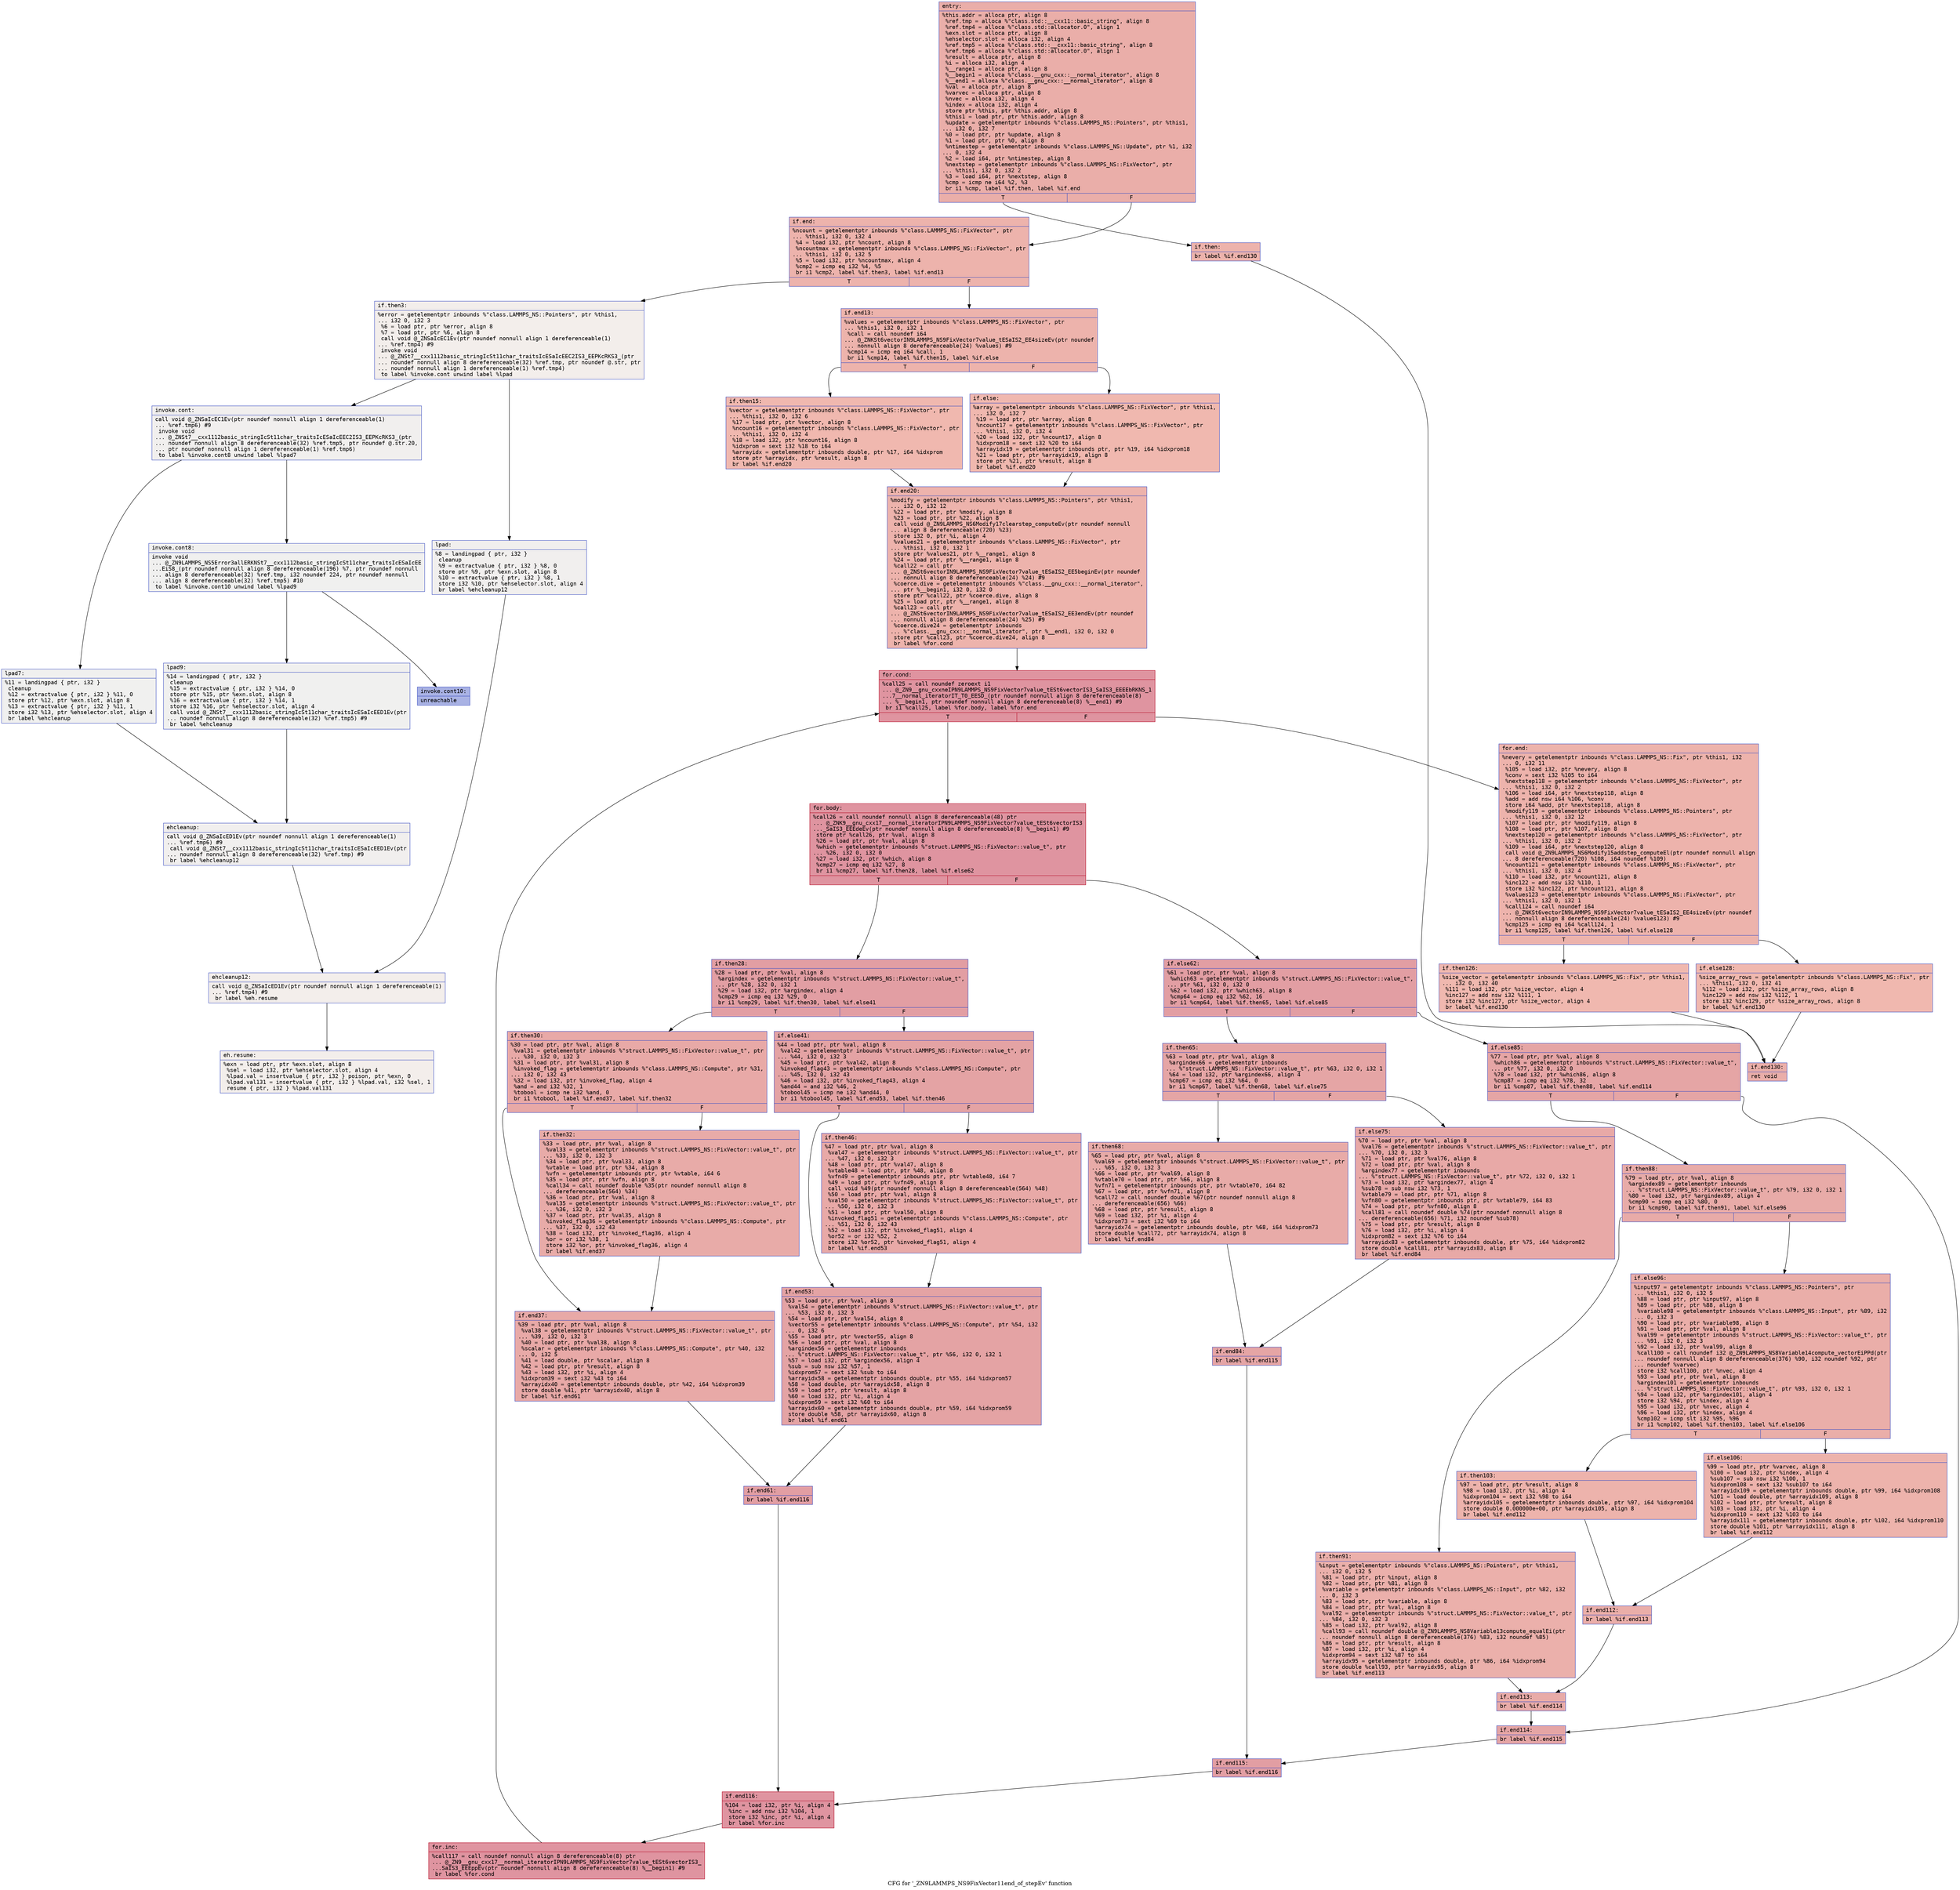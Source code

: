 digraph "CFG for '_ZN9LAMMPS_NS9FixVector11end_of_stepEv' function" {
	label="CFG for '_ZN9LAMMPS_NS9FixVector11end_of_stepEv' function";

	Node0x563495720940 [shape=record,color="#3d50c3ff", style=filled, fillcolor="#d0473d70" fontname="Courier",label="{entry:\l|  %this.addr = alloca ptr, align 8\l  %ref.tmp = alloca %\"class.std::__cxx11::basic_string\", align 8\l  %ref.tmp4 = alloca %\"class.std::allocator.0\", align 1\l  %exn.slot = alloca ptr, align 8\l  %ehselector.slot = alloca i32, align 4\l  %ref.tmp5 = alloca %\"class.std::__cxx11::basic_string\", align 8\l  %ref.tmp6 = alloca %\"class.std::allocator.0\", align 1\l  %result = alloca ptr, align 8\l  %i = alloca i32, align 4\l  %__range1 = alloca ptr, align 8\l  %__begin1 = alloca %\"class.__gnu_cxx::__normal_iterator\", align 8\l  %__end1 = alloca %\"class.__gnu_cxx::__normal_iterator\", align 8\l  %val = alloca ptr, align 8\l  %varvec = alloca ptr, align 8\l  %nvec = alloca i32, align 4\l  %index = alloca i32, align 4\l  store ptr %this, ptr %this.addr, align 8\l  %this1 = load ptr, ptr %this.addr, align 8\l  %update = getelementptr inbounds %\"class.LAMMPS_NS::Pointers\", ptr %this1,\l... i32 0, i32 7\l  %0 = load ptr, ptr %update, align 8\l  %1 = load ptr, ptr %0, align 8\l  %ntimestep = getelementptr inbounds %\"class.LAMMPS_NS::Update\", ptr %1, i32\l... 0, i32 4\l  %2 = load i64, ptr %ntimestep, align 8\l  %nextstep = getelementptr inbounds %\"class.LAMMPS_NS::FixVector\", ptr\l... %this1, i32 0, i32 2\l  %3 = load i64, ptr %nextstep, align 8\l  %cmp = icmp ne i64 %2, %3\l  br i1 %cmp, label %if.then, label %if.end\l|{<s0>T|<s1>F}}"];
	Node0x563495720940:s0 -> Node0x563495721b60[tooltip="entry -> if.then\nProbability 50.00%" ];
	Node0x563495720940:s1 -> Node0x563495721bd0[tooltip="entry -> if.end\nProbability 50.00%" ];
	Node0x563495721b60 [shape=record,color="#3d50c3ff", style=filled, fillcolor="#d6524470" fontname="Courier",label="{if.then:\l|  br label %if.end130\l}"];
	Node0x563495721b60 -> Node0x5634957210a0[tooltip="if.then -> if.end130\nProbability 100.00%" ];
	Node0x563495721bd0 [shape=record,color="#3d50c3ff", style=filled, fillcolor="#d6524470" fontname="Courier",label="{if.end:\l|  %ncount = getelementptr inbounds %\"class.LAMMPS_NS::FixVector\", ptr\l... %this1, i32 0, i32 4\l  %4 = load i32, ptr %ncount, align 8\l  %ncountmax = getelementptr inbounds %\"class.LAMMPS_NS::FixVector\", ptr\l... %this1, i32 0, i32 5\l  %5 = load i32, ptr %ncountmax, align 4\l  %cmp2 = icmp eq i32 %4, %5\l  br i1 %cmp2, label %if.then3, label %if.end13\l|{<s0>T|<s1>F}}"];
	Node0x563495721bd0:s0 -> Node0x5634957222e0[tooltip="if.end -> if.then3\nProbability 0.00%" ];
	Node0x563495721bd0:s1 -> Node0x563495722360[tooltip="if.end -> if.end13\nProbability 100.00%" ];
	Node0x5634957222e0 [shape=record,color="#3d50c3ff", style=filled, fillcolor="#e5d8d170" fontname="Courier",label="{if.then3:\l|  %error = getelementptr inbounds %\"class.LAMMPS_NS::Pointers\", ptr %this1,\l... i32 0, i32 3\l  %6 = load ptr, ptr %error, align 8\l  %7 = load ptr, ptr %6, align 8\l  call void @_ZNSaIcEC1Ev(ptr noundef nonnull align 1 dereferenceable(1)\l... %ref.tmp4) #9\l  invoke void\l... @_ZNSt7__cxx1112basic_stringIcSt11char_traitsIcESaIcEEC2IS3_EEPKcRKS3_(ptr\l... noundef nonnull align 8 dereferenceable(32) %ref.tmp, ptr noundef @.str, ptr\l... noundef nonnull align 1 dereferenceable(1) %ref.tmp4)\l          to label %invoke.cont unwind label %lpad\l}"];
	Node0x5634957222e0 -> Node0x5634957227f0[tooltip="if.then3 -> invoke.cont\nProbability 50.00%" ];
	Node0x5634957222e0 -> Node0x563495722870[tooltip="if.then3 -> lpad\nProbability 50.00%" ];
	Node0x5634957227f0 [shape=record,color="#3d50c3ff", style=filled, fillcolor="#e0dbd870" fontname="Courier",label="{invoke.cont:\l|  call void @_ZNSaIcEC1Ev(ptr noundef nonnull align 1 dereferenceable(1)\l... %ref.tmp6) #9\l  invoke void\l... @_ZNSt7__cxx1112basic_stringIcSt11char_traitsIcESaIcEEC2IS3_EEPKcRKS3_(ptr\l... noundef nonnull align 8 dereferenceable(32) %ref.tmp5, ptr noundef @.str.20,\l... ptr noundef nonnull align 1 dereferenceable(1) %ref.tmp6)\l          to label %invoke.cont8 unwind label %lpad7\l}"];
	Node0x5634957227f0 -> Node0x563495722b90[tooltip="invoke.cont -> invoke.cont8\nProbability 50.00%" ];
	Node0x5634957227f0 -> Node0x563495722be0[tooltip="invoke.cont -> lpad7\nProbability 50.00%" ];
	Node0x563495722b90 [shape=record,color="#3d50c3ff", style=filled, fillcolor="#dedcdb70" fontname="Courier",label="{invoke.cont8:\l|  invoke void\l... @_ZN9LAMMPS_NS5Error3allERKNSt7__cxx1112basic_stringIcSt11char_traitsIcESaIcEE\l...EiS8_(ptr noundef nonnull align 8 dereferenceable(196) %7, ptr noundef nonnull\l... align 8 dereferenceable(32) %ref.tmp, i32 noundef 224, ptr noundef nonnull\l... align 8 dereferenceable(32) %ref.tmp5) #10\l          to label %invoke.cont10 unwind label %lpad9\l}"];
	Node0x563495722b90 -> Node0x563495722b40[tooltip="invoke.cont8 -> invoke.cont10\nProbability 0.00%" ];
	Node0x563495722b90 -> Node0x563495722e40[tooltip="invoke.cont8 -> lpad9\nProbability 100.00%" ];
	Node0x563495722b40 [shape=record,color="#3d50c3ff", style=filled, fillcolor="#3d50c370" fontname="Courier",label="{invoke.cont10:\l|  unreachable\l}"];
	Node0x563495722870 [shape=record,color="#3d50c3ff", style=filled, fillcolor="#e0dbd870" fontname="Courier",label="{lpad:\l|  %8 = landingpad \{ ptr, i32 \}\l          cleanup\l  %9 = extractvalue \{ ptr, i32 \} %8, 0\l  store ptr %9, ptr %exn.slot, align 8\l  %10 = extractvalue \{ ptr, i32 \} %8, 1\l  store i32 %10, ptr %ehselector.slot, align 4\l  br label %ehcleanup12\l}"];
	Node0x563495722870 -> Node0x5634957233a0[tooltip="lpad -> ehcleanup12\nProbability 100.00%" ];
	Node0x563495722be0 [shape=record,color="#3d50c3ff", style=filled, fillcolor="#dedcdb70" fontname="Courier",label="{lpad7:\l|  %11 = landingpad \{ ptr, i32 \}\l          cleanup\l  %12 = extractvalue \{ ptr, i32 \} %11, 0\l  store ptr %12, ptr %exn.slot, align 8\l  %13 = extractvalue \{ ptr, i32 \} %11, 1\l  store i32 %13, ptr %ehselector.slot, align 4\l  br label %ehcleanup\l}"];
	Node0x563495722be0 -> Node0x5634957236f0[tooltip="lpad7 -> ehcleanup\nProbability 100.00%" ];
	Node0x563495722e40 [shape=record,color="#3d50c3ff", style=filled, fillcolor="#dedcdb70" fontname="Courier",label="{lpad9:\l|  %14 = landingpad \{ ptr, i32 \}\l          cleanup\l  %15 = extractvalue \{ ptr, i32 \} %14, 0\l  store ptr %15, ptr %exn.slot, align 8\l  %16 = extractvalue \{ ptr, i32 \} %14, 1\l  store i32 %16, ptr %ehselector.slot, align 4\l  call void @_ZNSt7__cxx1112basic_stringIcSt11char_traitsIcESaIcEED1Ev(ptr\l... noundef nonnull align 8 dereferenceable(32) %ref.tmp5) #9\l  br label %ehcleanup\l}"];
	Node0x563495722e40 -> Node0x5634957236f0[tooltip="lpad9 -> ehcleanup\nProbability 100.00%" ];
	Node0x5634957236f0 [shape=record,color="#3d50c3ff", style=filled, fillcolor="#e0dbd870" fontname="Courier",label="{ehcleanup:\l|  call void @_ZNSaIcED1Ev(ptr noundef nonnull align 1 dereferenceable(1)\l... %ref.tmp6) #9\l  call void @_ZNSt7__cxx1112basic_stringIcSt11char_traitsIcESaIcEED1Ev(ptr\l... noundef nonnull align 8 dereferenceable(32) %ref.tmp) #9\l  br label %ehcleanup12\l}"];
	Node0x5634957236f0 -> Node0x5634957233a0[tooltip="ehcleanup -> ehcleanup12\nProbability 100.00%" ];
	Node0x5634957233a0 [shape=record,color="#3d50c3ff", style=filled, fillcolor="#e5d8d170" fontname="Courier",label="{ehcleanup12:\l|  call void @_ZNSaIcED1Ev(ptr noundef nonnull align 1 dereferenceable(1)\l... %ref.tmp4) #9\l  br label %eh.resume\l}"];
	Node0x5634957233a0 -> Node0x563495723fa0[tooltip="ehcleanup12 -> eh.resume\nProbability 100.00%" ];
	Node0x563495722360 [shape=record,color="#3d50c3ff", style=filled, fillcolor="#d6524470" fontname="Courier",label="{if.end13:\l|  %values = getelementptr inbounds %\"class.LAMMPS_NS::FixVector\", ptr\l... %this1, i32 0, i32 1\l  %call = call noundef i64\l... @_ZNKSt6vectorIN9LAMMPS_NS9FixVector7value_tESaIS2_EE4sizeEv(ptr noundef\l... nonnull align 8 dereferenceable(24) %values) #9\l  %cmp14 = icmp eq i64 %call, 1\l  br i1 %cmp14, label %if.then15, label %if.else\l|{<s0>T|<s1>F}}"];
	Node0x563495722360:s0 -> Node0x563495724120[tooltip="if.end13 -> if.then15\nProbability 50.00%" ];
	Node0x563495722360:s1 -> Node0x563495724380[tooltip="if.end13 -> if.else\nProbability 50.00%" ];
	Node0x563495724120 [shape=record,color="#3d50c3ff", style=filled, fillcolor="#dc5d4a70" fontname="Courier",label="{if.then15:\l|  %vector = getelementptr inbounds %\"class.LAMMPS_NS::FixVector\", ptr\l... %this1, i32 0, i32 6\l  %17 = load ptr, ptr %vector, align 8\l  %ncount16 = getelementptr inbounds %\"class.LAMMPS_NS::FixVector\", ptr\l... %this1, i32 0, i32 4\l  %18 = load i32, ptr %ncount16, align 8\l  %idxprom = sext i32 %18 to i64\l  %arrayidx = getelementptr inbounds double, ptr %17, i64 %idxprom\l  store ptr %arrayidx, ptr %result, align 8\l  br label %if.end20\l}"];
	Node0x563495724120 -> Node0x563495724f90[tooltip="if.then15 -> if.end20\nProbability 100.00%" ];
	Node0x563495724380 [shape=record,color="#3d50c3ff", style=filled, fillcolor="#dc5d4a70" fontname="Courier",label="{if.else:\l|  %array = getelementptr inbounds %\"class.LAMMPS_NS::FixVector\", ptr %this1,\l... i32 0, i32 7\l  %19 = load ptr, ptr %array, align 8\l  %ncount17 = getelementptr inbounds %\"class.LAMMPS_NS::FixVector\", ptr\l... %this1, i32 0, i32 4\l  %20 = load i32, ptr %ncount17, align 8\l  %idxprom18 = sext i32 %20 to i64\l  %arrayidx19 = getelementptr inbounds ptr, ptr %19, i64 %idxprom18\l  %21 = load ptr, ptr %arrayidx19, align 8\l  store ptr %21, ptr %result, align 8\l  br label %if.end20\l}"];
	Node0x563495724380 -> Node0x563495724f90[tooltip="if.else -> if.end20\nProbability 100.00%" ];
	Node0x563495724f90 [shape=record,color="#3d50c3ff", style=filled, fillcolor="#d6524470" fontname="Courier",label="{if.end20:\l|  %modify = getelementptr inbounds %\"class.LAMMPS_NS::Pointers\", ptr %this1,\l... i32 0, i32 12\l  %22 = load ptr, ptr %modify, align 8\l  %23 = load ptr, ptr %22, align 8\l  call void @_ZN9LAMMPS_NS6Modify17clearstep_computeEv(ptr noundef nonnull\l... align 8 dereferenceable(720) %23)\l  store i32 0, ptr %i, align 4\l  %values21 = getelementptr inbounds %\"class.LAMMPS_NS::FixVector\", ptr\l... %this1, i32 0, i32 1\l  store ptr %values21, ptr %__range1, align 8\l  %24 = load ptr, ptr %__range1, align 8\l  %call22 = call ptr\l... @_ZNSt6vectorIN9LAMMPS_NS9FixVector7value_tESaIS2_EE5beginEv(ptr noundef\l... nonnull align 8 dereferenceable(24) %24) #9\l  %coerce.dive = getelementptr inbounds %\"class.__gnu_cxx::__normal_iterator\",\l... ptr %__begin1, i32 0, i32 0\l  store ptr %call22, ptr %coerce.dive, align 8\l  %25 = load ptr, ptr %__range1, align 8\l  %call23 = call ptr\l... @_ZNSt6vectorIN9LAMMPS_NS9FixVector7value_tESaIS2_EE3endEv(ptr noundef\l... nonnull align 8 dereferenceable(24) %25) #9\l  %coerce.dive24 = getelementptr inbounds\l... %\"class.__gnu_cxx::__normal_iterator\", ptr %__end1, i32 0, i32 0\l  store ptr %call23, ptr %coerce.dive24, align 8\l  br label %for.cond\l}"];
	Node0x563495724f90 -> Node0x563495725cf0[tooltip="if.end20 -> for.cond\nProbability 100.00%" ];
	Node0x563495725cf0 [shape=record,color="#b70d28ff", style=filled, fillcolor="#b70d2870" fontname="Courier",label="{for.cond:\l|  %call25 = call noundef zeroext i1\l... @_ZN9__gnu_cxxneIPN9LAMMPS_NS9FixVector7value_tESt6vectorIS3_SaIS3_EEEEbRKNS_1\l...7__normal_iteratorIT_T0_EESD_(ptr noundef nonnull align 8 dereferenceable(8)\l... %__begin1, ptr noundef nonnull align 8 dereferenceable(8) %__end1) #9\l  br i1 %call25, label %for.body, label %for.end\l|{<s0>T|<s1>F}}"];
	Node0x563495725cf0:s0 -> Node0x563495726630[tooltip="for.cond -> for.body\nProbability 96.88%" ];
	Node0x563495725cf0:s1 -> Node0x5634957266b0[tooltip="for.cond -> for.end\nProbability 3.12%" ];
	Node0x563495726630 [shape=record,color="#b70d28ff", style=filled, fillcolor="#b70d2870" fontname="Courier",label="{for.body:\l|  %call26 = call noundef nonnull align 8 dereferenceable(48) ptr\l... @_ZNK9__gnu_cxx17__normal_iteratorIPN9LAMMPS_NS9FixVector7value_tESt6vectorIS3\l..._SaIS3_EEEdeEv(ptr noundef nonnull align 8 dereferenceable(8) %__begin1) #9\l  store ptr %call26, ptr %val, align 8\l  %26 = load ptr, ptr %val, align 8\l  %which = getelementptr inbounds %\"struct.LAMMPS_NS::FixVector::value_t\", ptr\l... %26, i32 0, i32 0\l  %27 = load i32, ptr %which, align 8\l  %cmp27 = icmp eq i32 %27, 8\l  br i1 %cmp27, label %if.then28, label %if.else62\l|{<s0>T|<s1>F}}"];
	Node0x563495726630:s0 -> Node0x563495726bf0[tooltip="for.body -> if.then28\nProbability 50.00%" ];
	Node0x563495726630:s1 -> Node0x563495726c70[tooltip="for.body -> if.else62\nProbability 50.00%" ];
	Node0x563495726bf0 [shape=record,color="#3d50c3ff", style=filled, fillcolor="#be242e70" fontname="Courier",label="{if.then28:\l|  %28 = load ptr, ptr %val, align 8\l  %argindex = getelementptr inbounds %\"struct.LAMMPS_NS::FixVector::value_t\",\l... ptr %28, i32 0, i32 1\l  %29 = load i32, ptr %argindex, align 4\l  %cmp29 = icmp eq i32 %29, 0\l  br i1 %cmp29, label %if.then30, label %if.else41\l|{<s0>T|<s1>F}}"];
	Node0x563495726bf0:s0 -> Node0x5634957270a0[tooltip="if.then28 -> if.then30\nProbability 37.50%" ];
	Node0x563495726bf0:s1 -> Node0x563495727120[tooltip="if.then28 -> if.else41\nProbability 62.50%" ];
	Node0x5634957270a0 [shape=record,color="#3d50c3ff", style=filled, fillcolor="#ca3b3770" fontname="Courier",label="{if.then30:\l|  %30 = load ptr, ptr %val, align 8\l  %val31 = getelementptr inbounds %\"struct.LAMMPS_NS::FixVector::value_t\", ptr\l... %30, i32 0, i32 3\l  %31 = load ptr, ptr %val31, align 8\l  %invoked_flag = getelementptr inbounds %\"class.LAMMPS_NS::Compute\", ptr %31,\l... i32 0, i32 43\l  %32 = load i32, ptr %invoked_flag, align 4\l  %and = and i32 %32, 1\l  %tobool = icmp ne i32 %and, 0\l  br i1 %tobool, label %if.end37, label %if.then32\l|{<s0>T|<s1>F}}"];
	Node0x5634957270a0:s0 -> Node0x563495727790[tooltip="if.then30 -> if.end37\nProbability 50.00%" ];
	Node0x5634957270a0:s1 -> Node0x563495727810[tooltip="if.then30 -> if.then32\nProbability 50.00%" ];
	Node0x563495727810 [shape=record,color="#3d50c3ff", style=filled, fillcolor="#cc403a70" fontname="Courier",label="{if.then32:\l|  %33 = load ptr, ptr %val, align 8\l  %val33 = getelementptr inbounds %\"struct.LAMMPS_NS::FixVector::value_t\", ptr\l... %33, i32 0, i32 3\l  %34 = load ptr, ptr %val33, align 8\l  %vtable = load ptr, ptr %34, align 8\l  %vfn = getelementptr inbounds ptr, ptr %vtable, i64 6\l  %35 = load ptr, ptr %vfn, align 8\l  %call34 = call noundef double %35(ptr noundef nonnull align 8\l... dereferenceable(564) %34)\l  %36 = load ptr, ptr %val, align 8\l  %val35 = getelementptr inbounds %\"struct.LAMMPS_NS::FixVector::value_t\", ptr\l... %36, i32 0, i32 3\l  %37 = load ptr, ptr %val35, align 8\l  %invoked_flag36 = getelementptr inbounds %\"class.LAMMPS_NS::Compute\", ptr\l... %37, i32 0, i32 43\l  %38 = load i32, ptr %invoked_flag36, align 4\l  %or = or i32 %38, 1\l  store i32 %or, ptr %invoked_flag36, align 4\l  br label %if.end37\l}"];
	Node0x563495727810 -> Node0x563495727790[tooltip="if.then32 -> if.end37\nProbability 100.00%" ];
	Node0x563495727790 [shape=record,color="#3d50c3ff", style=filled, fillcolor="#ca3b3770" fontname="Courier",label="{if.end37:\l|  %39 = load ptr, ptr %val, align 8\l  %val38 = getelementptr inbounds %\"struct.LAMMPS_NS::FixVector::value_t\", ptr\l... %39, i32 0, i32 3\l  %40 = load ptr, ptr %val38, align 8\l  %scalar = getelementptr inbounds %\"class.LAMMPS_NS::Compute\", ptr %40, i32\l... 0, i32 5\l  %41 = load double, ptr %scalar, align 8\l  %42 = load ptr, ptr %result, align 8\l  %43 = load i32, ptr %i, align 4\l  %idxprom39 = sext i32 %43 to i64\l  %arrayidx40 = getelementptr inbounds double, ptr %42, i64 %idxprom39\l  store double %41, ptr %arrayidx40, align 8\l  br label %if.end61\l}"];
	Node0x563495727790 -> Node0x563495728920[tooltip="if.end37 -> if.end61\nProbability 100.00%" ];
	Node0x563495727120 [shape=record,color="#3d50c3ff", style=filled, fillcolor="#c32e3170" fontname="Courier",label="{if.else41:\l|  %44 = load ptr, ptr %val, align 8\l  %val42 = getelementptr inbounds %\"struct.LAMMPS_NS::FixVector::value_t\", ptr\l... %44, i32 0, i32 3\l  %45 = load ptr, ptr %val42, align 8\l  %invoked_flag43 = getelementptr inbounds %\"class.LAMMPS_NS::Compute\", ptr\l... %45, i32 0, i32 43\l  %46 = load i32, ptr %invoked_flag43, align 4\l  %and44 = and i32 %46, 2\l  %tobool45 = icmp ne i32 %and44, 0\l  br i1 %tobool45, label %if.end53, label %if.then46\l|{<s0>T|<s1>F}}"];
	Node0x563495727120:s0 -> Node0x563495728ed0[tooltip="if.else41 -> if.end53\nProbability 50.00%" ];
	Node0x563495727120:s1 -> Node0x563495724800[tooltip="if.else41 -> if.then46\nProbability 50.00%" ];
	Node0x563495724800 [shape=record,color="#3d50c3ff", style=filled, fillcolor="#ca3b3770" fontname="Courier",label="{if.then46:\l|  %47 = load ptr, ptr %val, align 8\l  %val47 = getelementptr inbounds %\"struct.LAMMPS_NS::FixVector::value_t\", ptr\l... %47, i32 0, i32 3\l  %48 = load ptr, ptr %val47, align 8\l  %vtable48 = load ptr, ptr %48, align 8\l  %vfn49 = getelementptr inbounds ptr, ptr %vtable48, i64 7\l  %49 = load ptr, ptr %vfn49, align 8\l  call void %49(ptr noundef nonnull align 8 dereferenceable(564) %48)\l  %50 = load ptr, ptr %val, align 8\l  %val50 = getelementptr inbounds %\"struct.LAMMPS_NS::FixVector::value_t\", ptr\l... %50, i32 0, i32 3\l  %51 = load ptr, ptr %val50, align 8\l  %invoked_flag51 = getelementptr inbounds %\"class.LAMMPS_NS::Compute\", ptr\l... %51, i32 0, i32 43\l  %52 = load i32, ptr %invoked_flag51, align 4\l  %or52 = or i32 %52, 2\l  store i32 %or52, ptr %invoked_flag51, align 4\l  br label %if.end53\l}"];
	Node0x563495724800 -> Node0x563495728ed0[tooltip="if.then46 -> if.end53\nProbability 100.00%" ];
	Node0x563495728ed0 [shape=record,color="#3d50c3ff", style=filled, fillcolor="#c32e3170" fontname="Courier",label="{if.end53:\l|  %53 = load ptr, ptr %val, align 8\l  %val54 = getelementptr inbounds %\"struct.LAMMPS_NS::FixVector::value_t\", ptr\l... %53, i32 0, i32 3\l  %54 = load ptr, ptr %val54, align 8\l  %vector55 = getelementptr inbounds %\"class.LAMMPS_NS::Compute\", ptr %54, i32\l... 0, i32 6\l  %55 = load ptr, ptr %vector55, align 8\l  %56 = load ptr, ptr %val, align 8\l  %argindex56 = getelementptr inbounds\l... %\"struct.LAMMPS_NS::FixVector::value_t\", ptr %56, i32 0, i32 1\l  %57 = load i32, ptr %argindex56, align 4\l  %sub = sub nsw i32 %57, 1\l  %idxprom57 = sext i32 %sub to i64\l  %arrayidx58 = getelementptr inbounds double, ptr %55, i64 %idxprom57\l  %58 = load double, ptr %arrayidx58, align 8\l  %59 = load ptr, ptr %result, align 8\l  %60 = load i32, ptr %i, align 4\l  %idxprom59 = sext i32 %60 to i64\l  %arrayidx60 = getelementptr inbounds double, ptr %59, i64 %idxprom59\l  store double %58, ptr %arrayidx60, align 8\l  br label %if.end61\l}"];
	Node0x563495728ed0 -> Node0x563495728920[tooltip="if.end53 -> if.end61\nProbability 100.00%" ];
	Node0x563495728920 [shape=record,color="#3d50c3ff", style=filled, fillcolor="#be242e70" fontname="Courier",label="{if.end61:\l|  br label %if.end116\l}"];
	Node0x563495728920 -> Node0x56349572b450[tooltip="if.end61 -> if.end116\nProbability 100.00%" ];
	Node0x563495726c70 [shape=record,color="#3d50c3ff", style=filled, fillcolor="#be242e70" fontname="Courier",label="{if.else62:\l|  %61 = load ptr, ptr %val, align 8\l  %which63 = getelementptr inbounds %\"struct.LAMMPS_NS::FixVector::value_t\",\l... ptr %61, i32 0, i32 0\l  %62 = load i32, ptr %which63, align 8\l  %cmp64 = icmp eq i32 %62, 16\l  br i1 %cmp64, label %if.then65, label %if.else85\l|{<s0>T|<s1>F}}"];
	Node0x563495726c70:s0 -> Node0x56349572b7d0[tooltip="if.else62 -> if.then65\nProbability 50.00%" ];
	Node0x563495726c70:s1 -> Node0x56349572b850[tooltip="if.else62 -> if.else85\nProbability 50.00%" ];
	Node0x56349572b7d0 [shape=record,color="#3d50c3ff", style=filled, fillcolor="#c5333470" fontname="Courier",label="{if.then65:\l|  %63 = load ptr, ptr %val, align 8\l  %argindex66 = getelementptr inbounds\l... %\"struct.LAMMPS_NS::FixVector::value_t\", ptr %63, i32 0, i32 1\l  %64 = load i32, ptr %argindex66, align 4\l  %cmp67 = icmp eq i32 %64, 0\l  br i1 %cmp67, label %if.then68, label %if.else75\l|{<s0>T|<s1>F}}"];
	Node0x56349572b7d0:s0 -> Node0x56349572bc20[tooltip="if.then65 -> if.then68\nProbability 37.50%" ];
	Node0x56349572b7d0:s1 -> Node0x56349572bca0[tooltip="if.then65 -> if.else75\nProbability 62.50%" ];
	Node0x56349572bc20 [shape=record,color="#3d50c3ff", style=filled, fillcolor="#cc403a70" fontname="Courier",label="{if.then68:\l|  %65 = load ptr, ptr %val, align 8\l  %val69 = getelementptr inbounds %\"struct.LAMMPS_NS::FixVector::value_t\", ptr\l... %65, i32 0, i32 3\l  %66 = load ptr, ptr %val69, align 8\l  %vtable70 = load ptr, ptr %66, align 8\l  %vfn71 = getelementptr inbounds ptr, ptr %vtable70, i64 82\l  %67 = load ptr, ptr %vfn71, align 8\l  %call72 = call noundef double %67(ptr noundef nonnull align 8\l... dereferenceable(656) %66)\l  %68 = load ptr, ptr %result, align 8\l  %69 = load i32, ptr %i, align 4\l  %idxprom73 = sext i32 %69 to i64\l  %arrayidx74 = getelementptr inbounds double, ptr %68, i64 %idxprom73\l  store double %call72, ptr %arrayidx74, align 8\l  br label %if.end84\l}"];
	Node0x56349572bc20 -> Node0x56349572c5f0[tooltip="if.then68 -> if.end84\nProbability 100.00%" ];
	Node0x56349572bca0 [shape=record,color="#3d50c3ff", style=filled, fillcolor="#ca3b3770" fontname="Courier",label="{if.else75:\l|  %70 = load ptr, ptr %val, align 8\l  %val76 = getelementptr inbounds %\"struct.LAMMPS_NS::FixVector::value_t\", ptr\l... %70, i32 0, i32 3\l  %71 = load ptr, ptr %val76, align 8\l  %72 = load ptr, ptr %val, align 8\l  %argindex77 = getelementptr inbounds\l... %\"struct.LAMMPS_NS::FixVector::value_t\", ptr %72, i32 0, i32 1\l  %73 = load i32, ptr %argindex77, align 4\l  %sub78 = sub nsw i32 %73, 1\l  %vtable79 = load ptr, ptr %71, align 8\l  %vfn80 = getelementptr inbounds ptr, ptr %vtable79, i64 83\l  %74 = load ptr, ptr %vfn80, align 8\l  %call81 = call noundef double %74(ptr noundef nonnull align 8\l... dereferenceable(656) %71, i32 noundef %sub78)\l  %75 = load ptr, ptr %result, align 8\l  %76 = load i32, ptr %i, align 4\l  %idxprom82 = sext i32 %76 to i64\l  %arrayidx83 = getelementptr inbounds double, ptr %75, i64 %idxprom82\l  store double %call81, ptr %arrayidx83, align 8\l  br label %if.end84\l}"];
	Node0x56349572bca0 -> Node0x56349572c5f0[tooltip="if.else75 -> if.end84\nProbability 100.00%" ];
	Node0x56349572c5f0 [shape=record,color="#3d50c3ff", style=filled, fillcolor="#c5333470" fontname="Courier",label="{if.end84:\l|  br label %if.end115\l}"];
	Node0x56349572c5f0 -> Node0x56349572d250[tooltip="if.end84 -> if.end115\nProbability 100.00%" ];
	Node0x56349572b850 [shape=record,color="#3d50c3ff", style=filled, fillcolor="#c5333470" fontname="Courier",label="{if.else85:\l|  %77 = load ptr, ptr %val, align 8\l  %which86 = getelementptr inbounds %\"struct.LAMMPS_NS::FixVector::value_t\",\l... ptr %77, i32 0, i32 0\l  %78 = load i32, ptr %which86, align 8\l  %cmp87 = icmp eq i32 %78, 32\l  br i1 %cmp87, label %if.then88, label %if.end114\l|{<s0>T|<s1>F}}"];
	Node0x56349572b850:s0 -> Node0x56349572d5b0[tooltip="if.else85 -> if.then88\nProbability 50.00%" ];
	Node0x56349572b850:s1 -> Node0x56349572d630[tooltip="if.else85 -> if.end114\nProbability 50.00%" ];
	Node0x56349572d5b0 [shape=record,color="#3d50c3ff", style=filled, fillcolor="#cc403a70" fontname="Courier",label="{if.then88:\l|  %79 = load ptr, ptr %val, align 8\l  %argindex89 = getelementptr inbounds\l... %\"struct.LAMMPS_NS::FixVector::value_t\", ptr %79, i32 0, i32 1\l  %80 = load i32, ptr %argindex89, align 4\l  %cmp90 = icmp eq i32 %80, 0\l  br i1 %cmp90, label %if.then91, label %if.else96\l|{<s0>T|<s1>F}}"];
	Node0x56349572d5b0:s0 -> Node0x56349572da00[tooltip="if.then88 -> if.then91\nProbability 37.50%" ];
	Node0x56349572d5b0:s1 -> Node0x56349572da80[tooltip="if.then88 -> if.else96\nProbability 62.50%" ];
	Node0x56349572da00 [shape=record,color="#3d50c3ff", style=filled, fillcolor="#d24b4070" fontname="Courier",label="{if.then91:\l|  %input = getelementptr inbounds %\"class.LAMMPS_NS::Pointers\", ptr %this1,\l... i32 0, i32 5\l  %81 = load ptr, ptr %input, align 8\l  %82 = load ptr, ptr %81, align 8\l  %variable = getelementptr inbounds %\"class.LAMMPS_NS::Input\", ptr %82, i32\l... 0, i32 3\l  %83 = load ptr, ptr %variable, align 8\l  %84 = load ptr, ptr %val, align 8\l  %val92 = getelementptr inbounds %\"struct.LAMMPS_NS::FixVector::value_t\", ptr\l... %84, i32 0, i32 3\l  %85 = load i32, ptr %val92, align 8\l  %call93 = call noundef double @_ZN9LAMMPS_NS8Variable13compute_equalEi(ptr\l... noundef nonnull align 8 dereferenceable(376) %83, i32 noundef %85)\l  %86 = load ptr, ptr %result, align 8\l  %87 = load i32, ptr %i, align 4\l  %idxprom94 = sext i32 %87 to i64\l  %arrayidx95 = getelementptr inbounds double, ptr %86, i64 %idxprom94\l  store double %call93, ptr %arrayidx95, align 8\l  br label %if.end113\l}"];
	Node0x56349572da00 -> Node0x56349572e650[tooltip="if.then91 -> if.end113\nProbability 100.00%" ];
	Node0x56349572da80 [shape=record,color="#3d50c3ff", style=filled, fillcolor="#d0473d70" fontname="Courier",label="{if.else96:\l|  %input97 = getelementptr inbounds %\"class.LAMMPS_NS::Pointers\", ptr\l... %this1, i32 0, i32 5\l  %88 = load ptr, ptr %input97, align 8\l  %89 = load ptr, ptr %88, align 8\l  %variable98 = getelementptr inbounds %\"class.LAMMPS_NS::Input\", ptr %89, i32\l... 0, i32 3\l  %90 = load ptr, ptr %variable98, align 8\l  %91 = load ptr, ptr %val, align 8\l  %val99 = getelementptr inbounds %\"struct.LAMMPS_NS::FixVector::value_t\", ptr\l... %91, i32 0, i32 3\l  %92 = load i32, ptr %val99, align 8\l  %call100 = call noundef i32 @_ZN9LAMMPS_NS8Variable14compute_vectorEiPPd(ptr\l... noundef nonnull align 8 dereferenceable(376) %90, i32 noundef %92, ptr\l... noundef %varvec)\l  store i32 %call100, ptr %nvec, align 4\l  %93 = load ptr, ptr %val, align 8\l  %argindex101 = getelementptr inbounds\l... %\"struct.LAMMPS_NS::FixVector::value_t\", ptr %93, i32 0, i32 1\l  %94 = load i32, ptr %argindex101, align 4\l  store i32 %94, ptr %index, align 4\l  %95 = load i32, ptr %nvec, align 4\l  %96 = load i32, ptr %index, align 4\l  %cmp102 = icmp slt i32 %95, %96\l  br i1 %cmp102, label %if.then103, label %if.else106\l|{<s0>T|<s1>F}}"];
	Node0x56349572da80:s0 -> Node0x563495729c80[tooltip="if.else96 -> if.then103\nProbability 50.00%" ];
	Node0x56349572da80:s1 -> Node0x563495729d60[tooltip="if.else96 -> if.else106\nProbability 50.00%" ];
	Node0x563495729c80 [shape=record,color="#3d50c3ff", style=filled, fillcolor="#d6524470" fontname="Courier",label="{if.then103:\l|  %97 = load ptr, ptr %result, align 8\l  %98 = load i32, ptr %i, align 4\l  %idxprom104 = sext i32 %98 to i64\l  %arrayidx105 = getelementptr inbounds double, ptr %97, i64 %idxprom104\l  store double 0.000000e+00, ptr %arrayidx105, align 8\l  br label %if.end112\l}"];
	Node0x563495729c80 -> Node0x56349572a200[tooltip="if.then103 -> if.end112\nProbability 100.00%" ];
	Node0x563495729d60 [shape=record,color="#3d50c3ff", style=filled, fillcolor="#d6524470" fontname="Courier",label="{if.else106:\l|  %99 = load ptr, ptr %varvec, align 8\l  %100 = load i32, ptr %index, align 4\l  %sub107 = sub nsw i32 %100, 1\l  %idxprom108 = sext i32 %sub107 to i64\l  %arrayidx109 = getelementptr inbounds double, ptr %99, i64 %idxprom108\l  %101 = load double, ptr %arrayidx109, align 8\l  %102 = load ptr, ptr %result, align 8\l  %103 = load i32, ptr %i, align 4\l  %idxprom110 = sext i32 %103 to i64\l  %arrayidx111 = getelementptr inbounds double, ptr %102, i64 %idxprom110\l  store double %101, ptr %arrayidx111, align 8\l  br label %if.end112\l}"];
	Node0x563495729d60 -> Node0x56349572a200[tooltip="if.else106 -> if.end112\nProbability 100.00%" ];
	Node0x56349572a200 [shape=record,color="#3d50c3ff", style=filled, fillcolor="#d0473d70" fontname="Courier",label="{if.end112:\l|  br label %if.end113\l}"];
	Node0x56349572a200 -> Node0x56349572e650[tooltip="if.end112 -> if.end113\nProbability 100.00%" ];
	Node0x56349572e650 [shape=record,color="#3d50c3ff", style=filled, fillcolor="#cc403a70" fontname="Courier",label="{if.end113:\l|  br label %if.end114\l}"];
	Node0x56349572e650 -> Node0x56349572d630[tooltip="if.end113 -> if.end114\nProbability 100.00%" ];
	Node0x56349572d630 [shape=record,color="#3d50c3ff", style=filled, fillcolor="#c5333470" fontname="Courier",label="{if.end114:\l|  br label %if.end115\l}"];
	Node0x56349572d630 -> Node0x56349572d250[tooltip="if.end114 -> if.end115\nProbability 100.00%" ];
	Node0x56349572d250 [shape=record,color="#3d50c3ff", style=filled, fillcolor="#be242e70" fontname="Courier",label="{if.end115:\l|  br label %if.end116\l}"];
	Node0x56349572d250 -> Node0x56349572b450[tooltip="if.end115 -> if.end116\nProbability 100.00%" ];
	Node0x56349572b450 [shape=record,color="#b70d28ff", style=filled, fillcolor="#b70d2870" fontname="Courier",label="{if.end116:\l|  %104 = load i32, ptr %i, align 4\l  %inc = add nsw i32 %104, 1\l  store i32 %inc, ptr %i, align 4\l  br label %for.inc\l}"];
	Node0x56349572b450 -> Node0x563495731600[tooltip="if.end116 -> for.inc\nProbability 100.00%" ];
	Node0x563495731600 [shape=record,color="#b70d28ff", style=filled, fillcolor="#b70d2870" fontname="Courier",label="{for.inc:\l|  %call117 = call noundef nonnull align 8 dereferenceable(8) ptr\l... @_ZN9__gnu_cxx17__normal_iteratorIPN9LAMMPS_NS9FixVector7value_tESt6vectorIS3_\l...SaIS3_EEEppEv(ptr noundef nonnull align 8 dereferenceable(8) %__begin1) #9\l  br label %for.cond\l}"];
	Node0x563495731600 -> Node0x563495725cf0[tooltip="for.inc -> for.cond\nProbability 100.00%" ];
	Node0x5634957266b0 [shape=record,color="#3d50c3ff", style=filled, fillcolor="#d6524470" fontname="Courier",label="{for.end:\l|  %nevery = getelementptr inbounds %\"class.LAMMPS_NS::Fix\", ptr %this1, i32\l... 0, i32 11\l  %105 = load i32, ptr %nevery, align 8\l  %conv = sext i32 %105 to i64\l  %nextstep118 = getelementptr inbounds %\"class.LAMMPS_NS::FixVector\", ptr\l... %this1, i32 0, i32 2\l  %106 = load i64, ptr %nextstep118, align 8\l  %add = add nsw i64 %106, %conv\l  store i64 %add, ptr %nextstep118, align 8\l  %modify119 = getelementptr inbounds %\"class.LAMMPS_NS::Pointers\", ptr\l... %this1, i32 0, i32 12\l  %107 = load ptr, ptr %modify119, align 8\l  %108 = load ptr, ptr %107, align 8\l  %nextstep120 = getelementptr inbounds %\"class.LAMMPS_NS::FixVector\", ptr\l... %this1, i32 0, i32 2\l  %109 = load i64, ptr %nextstep120, align 8\l  call void @_ZN9LAMMPS_NS6Modify15addstep_computeEl(ptr noundef nonnull align\l... 8 dereferenceable(720) %108, i64 noundef %109)\l  %ncount121 = getelementptr inbounds %\"class.LAMMPS_NS::FixVector\", ptr\l... %this1, i32 0, i32 4\l  %110 = load i32, ptr %ncount121, align 8\l  %inc122 = add nsw i32 %110, 1\l  store i32 %inc122, ptr %ncount121, align 8\l  %values123 = getelementptr inbounds %\"class.LAMMPS_NS::FixVector\", ptr\l... %this1, i32 0, i32 1\l  %call124 = call noundef i64\l... @_ZNKSt6vectorIN9LAMMPS_NS9FixVector7value_tESaIS2_EE4sizeEv(ptr noundef\l... nonnull align 8 dereferenceable(24) %values123) #9\l  %cmp125 = icmp eq i64 %call124, 1\l  br i1 %cmp125, label %if.then126, label %if.else128\l|{<s0>T|<s1>F}}"];
	Node0x5634957266b0:s0 -> Node0x563495732620[tooltip="for.end -> if.then126\nProbability 50.00%" ];
	Node0x5634957266b0:s1 -> Node0x563495732860[tooltip="for.end -> if.else128\nProbability 50.00%" ];
	Node0x563495732620 [shape=record,color="#3d50c3ff", style=filled, fillcolor="#dc5d4a70" fontname="Courier",label="{if.then126:\l|  %size_vector = getelementptr inbounds %\"class.LAMMPS_NS::Fix\", ptr %this1,\l... i32 0, i32 40\l  %111 = load i32, ptr %size_vector, align 4\l  %inc127 = add nsw i32 %111, 1\l  store i32 %inc127, ptr %size_vector, align 4\l  br label %if.end130\l}"];
	Node0x563495732620 -> Node0x5634957210a0[tooltip="if.then126 -> if.end130\nProbability 100.00%" ];
	Node0x563495732860 [shape=record,color="#3d50c3ff", style=filled, fillcolor="#dc5d4a70" fontname="Courier",label="{if.else128:\l|  %size_array_rows = getelementptr inbounds %\"class.LAMMPS_NS::Fix\", ptr\l... %this1, i32 0, i32 41\l  %112 = load i32, ptr %size_array_rows, align 8\l  %inc129 = add nsw i32 %112, 1\l  store i32 %inc129, ptr %size_array_rows, align 8\l  br label %if.end130\l}"];
	Node0x563495732860 -> Node0x5634957210a0[tooltip="if.else128 -> if.end130\nProbability 100.00%" ];
	Node0x5634957210a0 [shape=record,color="#3d50c3ff", style=filled, fillcolor="#d0473d70" fontname="Courier",label="{if.end130:\l|  ret void\l}"];
	Node0x563495723fa0 [shape=record,color="#3d50c3ff", style=filled, fillcolor="#e5d8d170" fontname="Courier",label="{eh.resume:\l|  %exn = load ptr, ptr %exn.slot, align 8\l  %sel = load i32, ptr %ehselector.slot, align 4\l  %lpad.val = insertvalue \{ ptr, i32 \} poison, ptr %exn, 0\l  %lpad.val131 = insertvalue \{ ptr, i32 \} %lpad.val, i32 %sel, 1\l  resume \{ ptr, i32 \} %lpad.val131\l}"];
}

